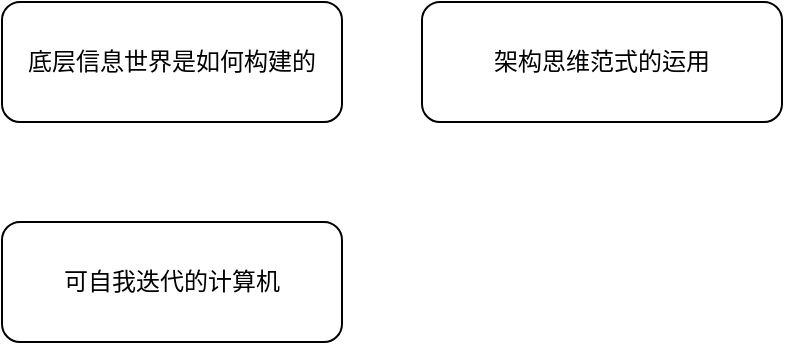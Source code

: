 <mxfile version="22.0.4" type="github" pages="4">
  <diagram name="架构师学习路线" id="RyQaQbnAk6dZ1AbYYGGr">
    <mxGraphModel dx="1434" dy="680" grid="1" gridSize="10" guides="1" tooltips="1" connect="1" arrows="1" fold="1" page="1" pageScale="1" pageWidth="827" pageHeight="1169" math="0" shadow="0">
      <root>
        <mxCell id="0" />
        <mxCell id="1" parent="0" />
        <mxCell id="GVuMBtId1PWGP_Z1NwH8-1" value="底层信息世界是如何构建的" style="rounded=1;whiteSpace=wrap;html=1;" parent="1" vertex="1">
          <mxGeometry x="100" y="170" width="170" height="60" as="geometry" />
        </mxCell>
        <mxCell id="GVuMBtId1PWGP_Z1NwH8-2" value="架构思维范式的运用" style="rounded=1;whiteSpace=wrap;html=1;" parent="1" vertex="1">
          <mxGeometry x="310" y="170" width="180" height="60" as="geometry" />
        </mxCell>
        <mxCell id="GVuMBtId1PWGP_Z1NwH8-3" value="可自我迭代的计算机" style="rounded=1;whiteSpace=wrap;html=1;" parent="1" vertex="1">
          <mxGeometry x="100" y="280" width="170" height="60" as="geometry" />
        </mxCell>
      </root>
    </mxGraphModel>
  </diagram>
  <diagram id="RSeSjhe33FLG97bLGZgg" name="架构设计的宏观视角">
    <mxGraphModel dx="1434" dy="680" grid="1" gridSize="10" guides="1" tooltips="1" connect="1" arrows="1" fold="1" page="1" pageScale="1" pageWidth="827" pageHeight="1169" math="0" shadow="0">
      <root>
        <mxCell id="0" />
        <mxCell id="1" parent="0" />
        <mxCell id="g_hRoQG6C4pjK398Y9lW-1" value="架构设计的宏观视角" style="rounded=1;whiteSpace=wrap;html=1;" vertex="1" parent="1">
          <mxGeometry x="200" y="50" width="340" height="60" as="geometry" />
        </mxCell>
        <mxCell id="g_hRoQG6C4pjK398Y9lW-2" value="冯诺依曼体系架构" style="rounded=1;whiteSpace=wrap;html=1;" vertex="1" parent="1">
          <mxGeometry x="200" y="450" width="280" height="60" as="geometry" />
        </mxCell>
        <mxCell id="g_hRoQG6C4pjK398Y9lW-3" value="基础软件（操作系统/编程语言/各种中间件）" style="rounded=1;whiteSpace=wrap;html=1;" vertex="1" parent="1">
          <mxGeometry x="200" y="380" width="280" height="60" as="geometry" />
        </mxCell>
        <mxCell id="g_hRoQG6C4pjK398Y9lW-4" value="应用程序框架及各类基础库" style="rounded=1;whiteSpace=wrap;html=1;" vertex="1" parent="1">
          <mxGeometry x="200" y="310" width="280" height="60" as="geometry" />
        </mxCell>
        <mxCell id="g_hRoQG6C4pjK398Y9lW-5" value="业务架构" style="rounded=1;whiteSpace=wrap;html=1;" vertex="1" parent="1">
          <mxGeometry x="200" y="240" width="280" height="60" as="geometry" />
        </mxCell>
      </root>
    </mxGraphModel>
  </diagram>
  <diagram id="JuZANDNUu7Cw-0q5avco" name="编程语言的发展">
    <mxGraphModel dx="1434" dy="680" grid="1" gridSize="10" guides="1" tooltips="1" connect="1" arrows="1" fold="1" page="1" pageScale="1" pageWidth="827" pageHeight="1169" math="0" shadow="0">
      <root>
        <mxCell id="0" />
        <mxCell id="1" parent="0" />
        <mxCell id="n2WIOzo_ocziiBnk43sT-1" value="程序刻在硬盘存储上" style="rounded=1;whiteSpace=wrap;html=1;" vertex="1" parent="1">
          <mxGeometry x="500" y="520" width="120" height="60" as="geometry" />
        </mxCell>
        <mxCell id="n2WIOzo_ocziiBnk43sT-2" value="CPU指令序列" style="rounded=1;whiteSpace=wrap;html=1;" vertex="1" parent="1">
          <mxGeometry x="130" y="520" width="120" height="60" as="geometry" />
        </mxCell>
        <mxCell id="n2WIOzo_ocziiBnk43sT-3" value="计算机主板ROM可以存方启动程序" style="rounded=1;whiteSpace=wrap;html=1;" vertex="1" parent="1">
          <mxGeometry x="130" y="10" width="120" height="60" as="geometry" />
        </mxCell>
        <mxCell id="n2WIOzo_ocziiBnk43sT-4" value="程序是指令翻译成二进制的比特数据" style="rounded=1;whiteSpace=wrap;html=1;" vertex="1" parent="1">
          <mxGeometry x="320" y="520" width="120" height="60" as="geometry" />
        </mxCell>
        <mxCell id="n2WIOzo_ocziiBnk43sT-5" value="CPU指令序列" style="rounded=1;whiteSpace=wrap;html=1;" vertex="1" parent="1">
          <mxGeometry x="130" y="440" width="120" height="60" as="geometry" />
        </mxCell>
        <mxCell id="n2WIOzo_ocziiBnk43sT-6" value="汇编语言" style="rounded=1;whiteSpace=wrap;html=1;" vertex="1" parent="1">
          <mxGeometry x="320" y="440" width="120" height="60" as="geometry" />
        </mxCell>
        <mxCell id="n2WIOzo_ocziiBnk43sT-7" value="编译器将汇编语言写的程序翻译成CPU指令序列" style="rounded=1;whiteSpace=wrap;html=1;" vertex="1" parent="1">
          <mxGeometry x="500" y="440" width="120" height="60" as="geometry" />
        </mxCell>
        <mxCell id="n2WIOzo_ocziiBnk43sT-8" value="过程式编程&lt;br&gt;（结构体和过程）" style="rounded=1;whiteSpace=wrap;html=1;" vertex="1" parent="1">
          <mxGeometry x="130" y="360" width="120" height="60" as="geometry" />
        </mxCell>
        <mxCell id="n2WIOzo_ocziiBnk43sT-9" value="函数式编程&lt;br&gt;（过程式的约束）&lt;br&gt;（核心：入参不可变，函数无副作用）" style="rounded=1;whiteSpace=wrap;html=1;" vertex="1" parent="1">
          <mxGeometry x="320" y="360" width="120" height="60" as="geometry" />
        </mxCell>
        <mxCell id="n2WIOzo_ocziiBnk43sT-10" value="面向对象&lt;br&gt;（在过程式基础上引入对象和对象方法）" style="rounded=1;whiteSpace=wrap;html=1;" vertex="1" parent="1">
          <mxGeometry x="500" y="360" width="120" height="60" as="geometry" />
        </mxCell>
      </root>
    </mxGraphModel>
  </diagram>
  <diagram id="t6NMQPQg2JVm3rFJSH--" name="第 4 页">
    <mxGraphModel dx="1434" dy="680" grid="1" gridSize="10" guides="1" tooltips="1" connect="1" arrows="1" fold="1" page="1" pageScale="1" pageWidth="827" pageHeight="1169" math="0" shadow="0">
      <root>
        <mxCell id="0" />
        <mxCell id="1" parent="0" />
        <mxCell id="dgO8xaRQnZLO9BpoLLoh-5" value="中央处理器" style="rounded=0;whiteSpace=wrap;html=1;" vertex="1" parent="1">
          <mxGeometry x="240" y="30" width="120" height="60" as="geometry" />
        </mxCell>
        <mxCell id="dgO8xaRQnZLO9BpoLLoh-6" value="存储" style="rounded=0;whiteSpace=wrap;html=1;" vertex="1" parent="1">
          <mxGeometry x="390" y="30" width="120" height="60" as="geometry" />
        </mxCell>
        <mxCell id="dgO8xaRQnZLO9BpoLLoh-7" value="输入输出设备" style="rounded=0;whiteSpace=wrap;html=1;" vertex="1" parent="1">
          <mxGeometry x="540" y="30" width="120" height="60" as="geometry" />
        </mxCell>
        <mxCell id="dgO8xaRQnZLO9BpoLLoh-8" value="计算机3大零部件" style="rounded=0;whiteSpace=wrap;html=1;" vertex="1" parent="1">
          <mxGeometry x="60" y="30" width="120" height="60" as="geometry" />
        </mxCell>
        <mxCell id="dgO8xaRQnZLO9BpoLLoh-10" value="CPU" style="rounded=1;whiteSpace=wrap;html=1;" vertex="1" parent="1">
          <mxGeometry x="110" y="370" width="120" height="60" as="geometry" />
        </mxCell>
        <mxCell id="dgO8xaRQnZLO9BpoLLoh-11" value="存储" style="rounded=1;whiteSpace=wrap;html=1;" vertex="1" parent="1">
          <mxGeometry x="240" y="370" width="250" height="60" as="geometry" />
        </mxCell>
        <mxCell id="dgO8xaRQnZLO9BpoLLoh-12" value="输入输出设备" style="rounded=1;whiteSpace=wrap;html=1;" vertex="1" parent="1">
          <mxGeometry x="500" y="370" width="120" height="60" as="geometry" />
        </mxCell>
        <mxCell id="dgO8xaRQnZLO9BpoLLoh-13" value="汇编语言" style="rounded=1;whiteSpace=wrap;html=1;" vertex="1" parent="1">
          <mxGeometry x="110" y="290" width="120" height="60" as="geometry" />
        </mxCell>
        <mxCell id="dgO8xaRQnZLO9BpoLLoh-14" value="ROM" style="rounded=1;whiteSpace=wrap;html=1;" vertex="1" parent="1">
          <mxGeometry x="240" y="290" width="120" height="60" as="geometry" />
        </mxCell>
        <mxCell id="dgO8xaRQnZLO9BpoLLoh-15" value="外置存储" style="rounded=1;whiteSpace=wrap;html=1;" vertex="1" parent="1">
          <mxGeometry x="370" y="290" width="120" height="60" as="geometry" />
        </mxCell>
        <mxCell id="dgO8xaRQnZLO9BpoLLoh-16" value="键盘+显示器" style="rounded=1;whiteSpace=wrap;html=1;" vertex="1" parent="1">
          <mxGeometry x="500" y="290" width="120" height="60" as="geometry" />
        </mxCell>
        <mxCell id="dgO8xaRQnZLO9BpoLLoh-18" value="BOSS" style="rounded=1;whiteSpace=wrap;html=1;" vertex="1" parent="1">
          <mxGeometry x="240" y="210" width="120" height="60" as="geometry" />
        </mxCell>
        <mxCell id="dgO8xaRQnZLO9BpoLLoh-19" value="文件系统" style="rounded=1;whiteSpace=wrap;html=1;" vertex="1" parent="1">
          <mxGeometry x="370" y="210" width="120" height="60" as="geometry" />
        </mxCell>
        <mxCell id="dgO8xaRQnZLO9BpoLLoh-20" value="VI" style="rounded=1;whiteSpace=wrap;html=1;" vertex="1" parent="1">
          <mxGeometry x="110" y="140" width="120" height="60" as="geometry" />
        </mxCell>
        <mxCell id="dgO8xaRQnZLO9BpoLLoh-21" value="ASM" style="rounded=1;whiteSpace=wrap;html=1;" vertex="1" parent="1">
          <mxGeometry x="240" y="140" width="120" height="60" as="geometry" />
        </mxCell>
        <mxCell id="dgO8xaRQnZLO9BpoLLoh-22" value="SH" style="rounded=1;whiteSpace=wrap;html=1;" vertex="1" parent="1">
          <mxGeometry x="370" y="140" width="120" height="60" as="geometry" />
        </mxCell>
        <mxCell id="dgO8xaRQnZLO9BpoLLoh-23" value="LS" style="rounded=1;whiteSpace=wrap;html=1;" vertex="1" parent="1">
          <mxGeometry x="500" y="140" width="120" height="60" as="geometry" />
        </mxCell>
      </root>
    </mxGraphModel>
  </diagram>
</mxfile>
